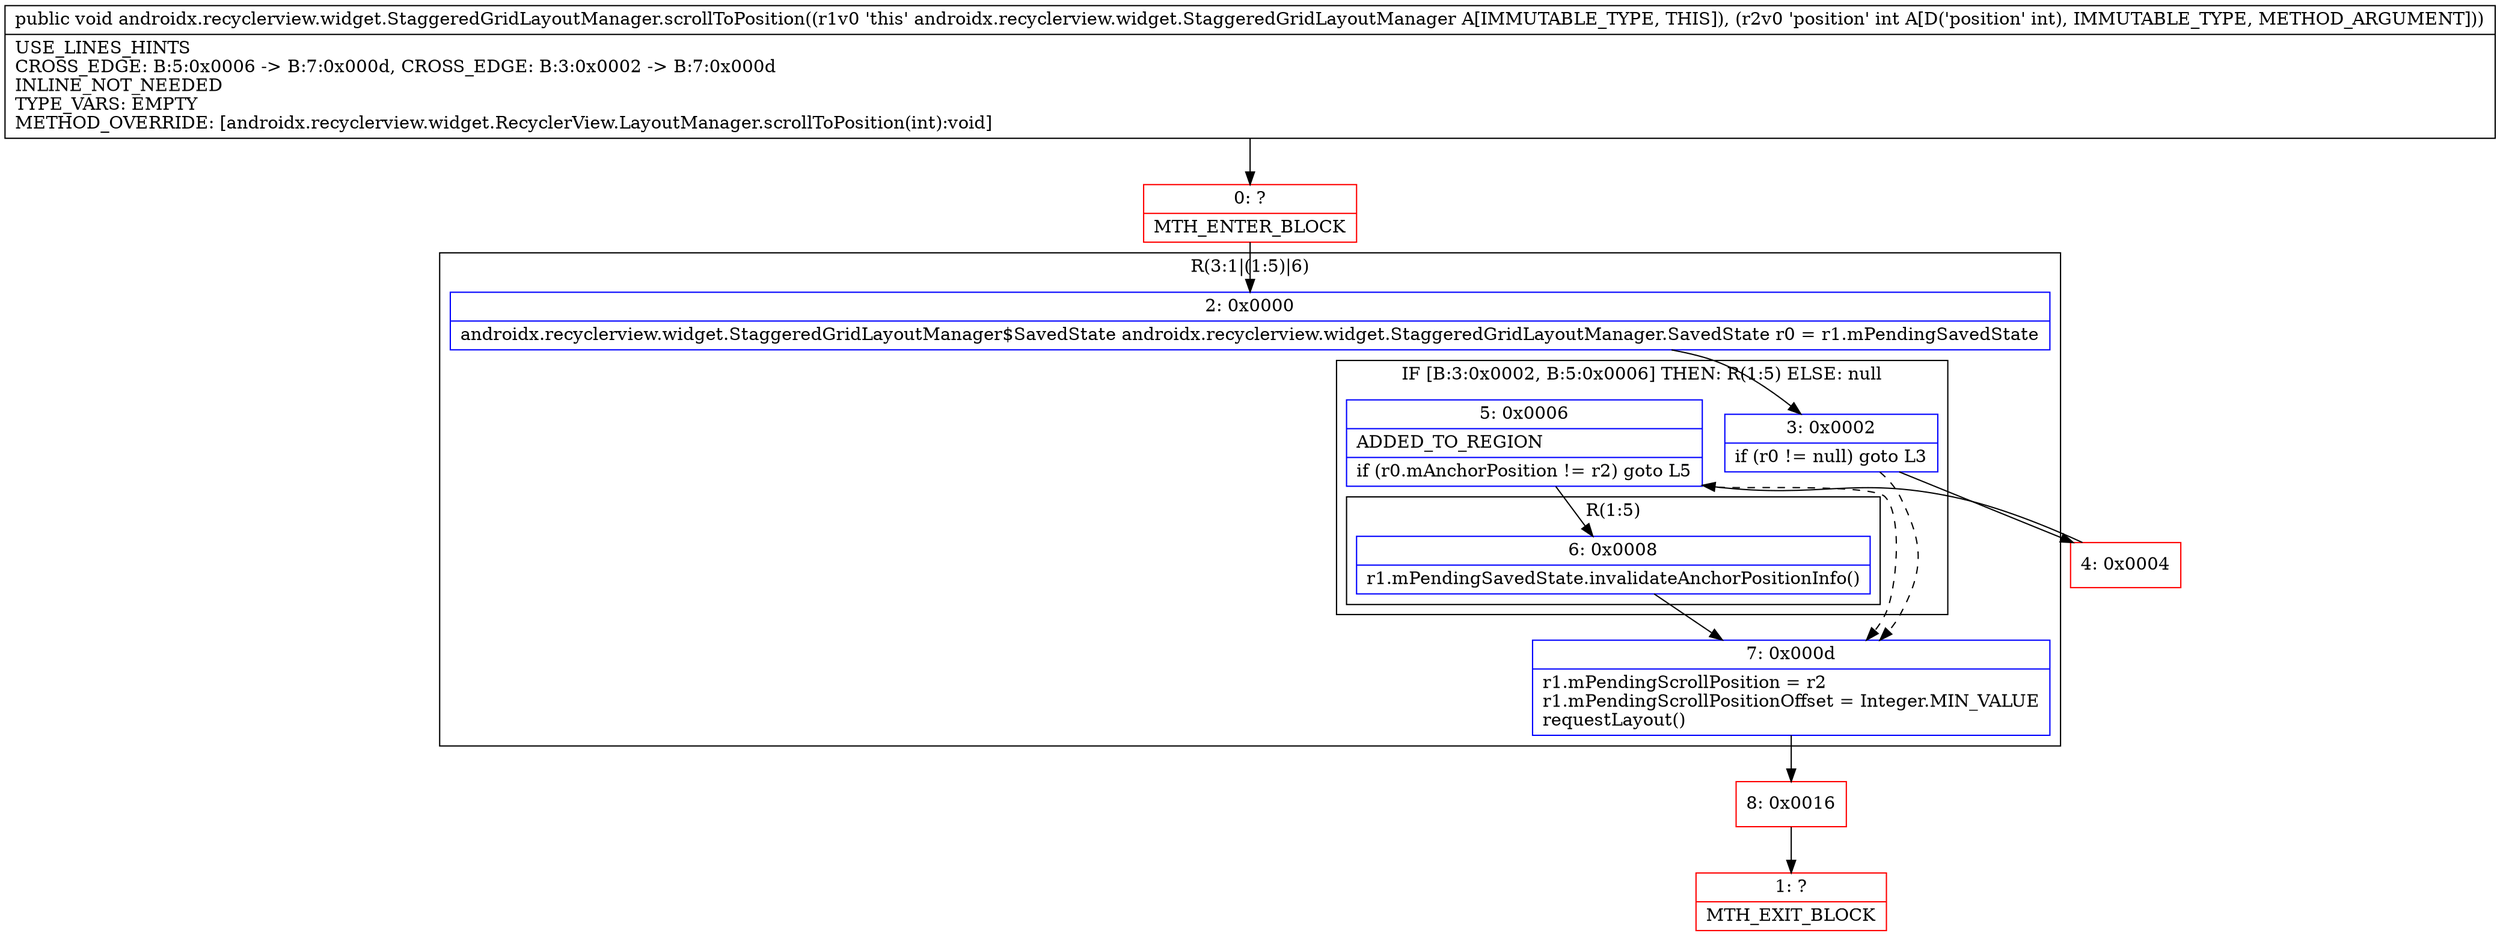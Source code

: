 digraph "CFG forandroidx.recyclerview.widget.StaggeredGridLayoutManager.scrollToPosition(I)V" {
subgraph cluster_Region_2047384061 {
label = "R(3:1|(1:5)|6)";
node [shape=record,color=blue];
Node_2 [shape=record,label="{2\:\ 0x0000|androidx.recyclerview.widget.StaggeredGridLayoutManager$SavedState androidx.recyclerview.widget.StaggeredGridLayoutManager.SavedState r0 = r1.mPendingSavedState\l}"];
subgraph cluster_IfRegion_423807054 {
label = "IF [B:3:0x0002, B:5:0x0006] THEN: R(1:5) ELSE: null";
node [shape=record,color=blue];
Node_3 [shape=record,label="{3\:\ 0x0002|if (r0 != null) goto L3\l}"];
Node_5 [shape=record,label="{5\:\ 0x0006|ADDED_TO_REGION\l|if (r0.mAnchorPosition != r2) goto L5\l}"];
subgraph cluster_Region_421092286 {
label = "R(1:5)";
node [shape=record,color=blue];
Node_6 [shape=record,label="{6\:\ 0x0008|r1.mPendingSavedState.invalidateAnchorPositionInfo()\l}"];
}
}
Node_7 [shape=record,label="{7\:\ 0x000d|r1.mPendingScrollPosition = r2\lr1.mPendingScrollPositionOffset = Integer.MIN_VALUE\lrequestLayout()\l}"];
}
Node_0 [shape=record,color=red,label="{0\:\ ?|MTH_ENTER_BLOCK\l}"];
Node_4 [shape=record,color=red,label="{4\:\ 0x0004}"];
Node_8 [shape=record,color=red,label="{8\:\ 0x0016}"];
Node_1 [shape=record,color=red,label="{1\:\ ?|MTH_EXIT_BLOCK\l}"];
MethodNode[shape=record,label="{public void androidx.recyclerview.widget.StaggeredGridLayoutManager.scrollToPosition((r1v0 'this' androidx.recyclerview.widget.StaggeredGridLayoutManager A[IMMUTABLE_TYPE, THIS]), (r2v0 'position' int A[D('position' int), IMMUTABLE_TYPE, METHOD_ARGUMENT]))  | USE_LINES_HINTS\lCROSS_EDGE: B:5:0x0006 \-\> B:7:0x000d, CROSS_EDGE: B:3:0x0002 \-\> B:7:0x000d\lINLINE_NOT_NEEDED\lTYPE_VARS: EMPTY\lMETHOD_OVERRIDE: [androidx.recyclerview.widget.RecyclerView.LayoutManager.scrollToPosition(int):void]\l}"];
MethodNode -> Node_0;Node_2 -> Node_3;
Node_3 -> Node_4;
Node_3 -> Node_7[style=dashed];
Node_5 -> Node_6;
Node_5 -> Node_7[style=dashed];
Node_6 -> Node_7;
Node_7 -> Node_8;
Node_0 -> Node_2;
Node_4 -> Node_5;
Node_8 -> Node_1;
}

